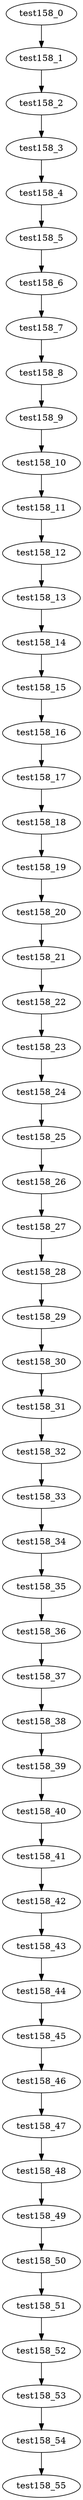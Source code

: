 digraph G {
test158_0->test158_1;
test158_1->test158_2;
test158_2->test158_3;
test158_3->test158_4;
test158_4->test158_5;
test158_5->test158_6;
test158_6->test158_7;
test158_7->test158_8;
test158_8->test158_9;
test158_9->test158_10;
test158_10->test158_11;
test158_11->test158_12;
test158_12->test158_13;
test158_13->test158_14;
test158_14->test158_15;
test158_15->test158_16;
test158_16->test158_17;
test158_17->test158_18;
test158_18->test158_19;
test158_19->test158_20;
test158_20->test158_21;
test158_21->test158_22;
test158_22->test158_23;
test158_23->test158_24;
test158_24->test158_25;
test158_25->test158_26;
test158_26->test158_27;
test158_27->test158_28;
test158_28->test158_29;
test158_29->test158_30;
test158_30->test158_31;
test158_31->test158_32;
test158_32->test158_33;
test158_33->test158_34;
test158_34->test158_35;
test158_35->test158_36;
test158_36->test158_37;
test158_37->test158_38;
test158_38->test158_39;
test158_39->test158_40;
test158_40->test158_41;
test158_41->test158_42;
test158_42->test158_43;
test158_43->test158_44;
test158_44->test158_45;
test158_45->test158_46;
test158_46->test158_47;
test158_47->test158_48;
test158_48->test158_49;
test158_49->test158_50;
test158_50->test158_51;
test158_51->test158_52;
test158_52->test158_53;
test158_53->test158_54;
test158_54->test158_55;

}
